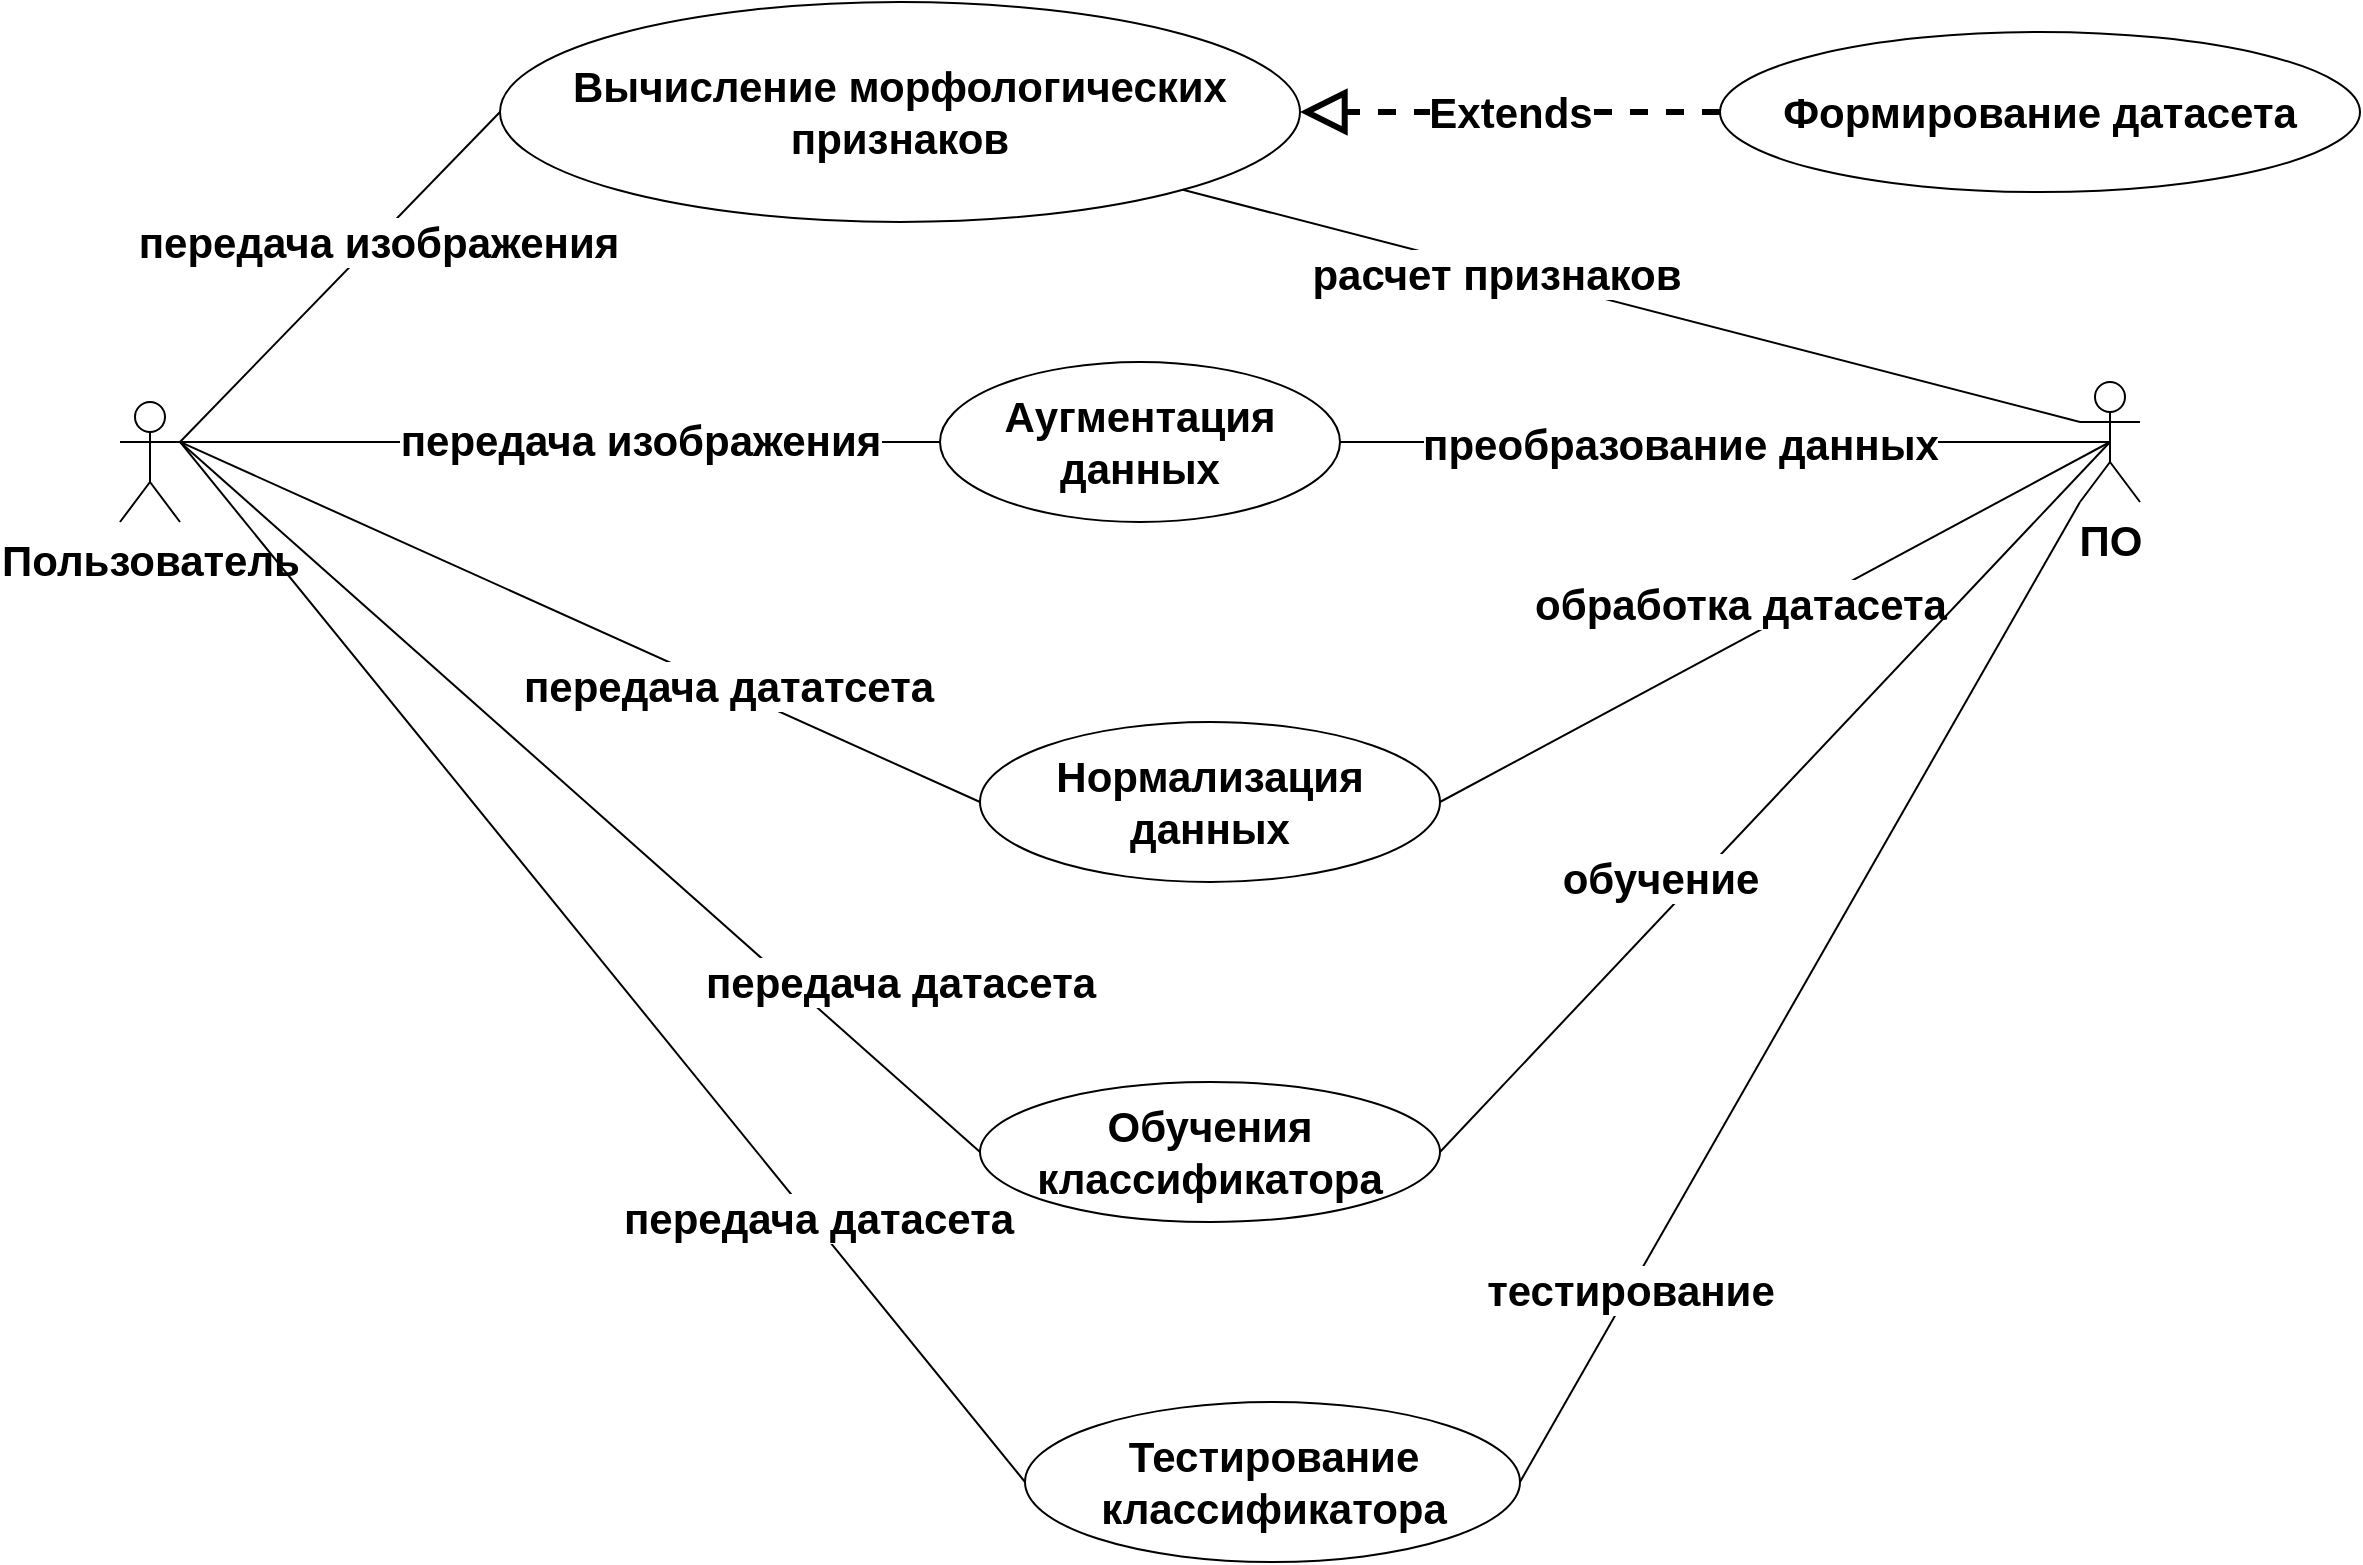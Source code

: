 <mxfile version="18.0.2" type="device"><diagram id="uOkRyfuSszfyBYAhQsgR" name="Page-1"><mxGraphModel dx="1564" dy="936" grid="1" gridSize="10" guides="1" tooltips="1" connect="1" arrows="1" fold="1" page="1" pageScale="1" pageWidth="850" pageHeight="1100" math="0" shadow="0"><root><mxCell id="0"/><mxCell id="1" parent="0"/><mxCell id="mTgD3u_jnnD87LRpMlfu-1" value="Пользователь" style="shape=umlActor;verticalLabelPosition=bottom;verticalAlign=top;html=1;outlineConnect=0;fontSize=21;fontStyle=1" parent="1" vertex="1"><mxGeometry x="80" y="300" width="30" height="60" as="geometry"/></mxCell><mxCell id="mTgD3u_jnnD87LRpMlfu-9" value="Вычисление морфологических признаков" style="ellipse;whiteSpace=wrap;html=1;fontSize=21;fontStyle=1" parent="1" vertex="1"><mxGeometry x="270" y="100" width="400" height="110" as="geometry"/></mxCell><mxCell id="mTgD3u_jnnD87LRpMlfu-10" value="Формирование датасета" style="ellipse;whiteSpace=wrap;html=1;fontSize=21;fontStyle=1" parent="1" vertex="1"><mxGeometry x="880" y="115" width="320" height="80" as="geometry"/></mxCell><mxCell id="mTgD3u_jnnD87LRpMlfu-11" value="Extends" style="endArrow=block;endSize=16;endFill=0;html=1;rounded=0;entryX=1;entryY=0.5;entryDx=0;entryDy=0;exitX=0;exitY=0.5;exitDx=0;exitDy=0;fontSize=21;fontStyle=1;dashed=1;strokeWidth=3;" parent="1" source="mTgD3u_jnnD87LRpMlfu-10" target="mTgD3u_jnnD87LRpMlfu-9" edge="1"><mxGeometry width="160" relative="1" as="geometry"><mxPoint x="430" y="260" as="sourcePoint"/><mxPoint x="590" y="260" as="targetPoint"/></mxGeometry></mxCell><mxCell id="mTgD3u_jnnD87LRpMlfu-13" value="" style="endArrow=none;html=1;rounded=0;exitX=1;exitY=0.333;exitDx=0;exitDy=0;exitPerimeter=0;entryX=0;entryY=0.5;entryDx=0;entryDy=0;fontSize=21;fontStyle=1" parent="1" source="mTgD3u_jnnD87LRpMlfu-1" target="mTgD3u_jnnD87LRpMlfu-9" edge="1"><mxGeometry width="50" height="50" relative="1" as="geometry"><mxPoint x="280" y="320" as="sourcePoint"/><mxPoint x="330" y="270" as="targetPoint"/></mxGeometry></mxCell><mxCell id="mTgD3u_jnnD87LRpMlfu-15" value="передача изображения" style="edgeLabel;html=1;align=center;verticalAlign=middle;resizable=0;points=[];fontSize=21;fontStyle=1" parent="mTgD3u_jnnD87LRpMlfu-13" vertex="1" connectable="0"><mxGeometry x="-0.261" y="-4" relative="1" as="geometry"><mxPoint x="37" y="-42" as="offset"/></mxGeometry></mxCell><mxCell id="mTgD3u_jnnD87LRpMlfu-17" value="Обучения классификатора" style="ellipse;whiteSpace=wrap;html=1;fontSize=21;fontStyle=1" parent="1" vertex="1"><mxGeometry x="510" y="640" width="230" height="70" as="geometry"/></mxCell><mxCell id="mTgD3u_jnnD87LRpMlfu-18" value="" style="endArrow=none;html=1;rounded=0;entryX=1;entryY=0.333;entryDx=0;entryDy=0;entryPerimeter=0;exitX=0;exitY=0.5;exitDx=0;exitDy=0;fontSize=21;fontStyle=1" parent="1" source="mTgD3u_jnnD87LRpMlfu-17" target="mTgD3u_jnnD87LRpMlfu-1" edge="1"><mxGeometry width="50" height="50" relative="1" as="geometry"><mxPoint x="160" y="500" as="sourcePoint"/><mxPoint x="210" y="450" as="targetPoint"/></mxGeometry></mxCell><mxCell id="mTgD3u_jnnD87LRpMlfu-20" value="передача датасета" style="edgeLabel;html=1;align=center;verticalAlign=middle;resizable=0;points=[];fontSize=21;fontStyle=1" parent="mTgD3u_jnnD87LRpMlfu-18" vertex="1" connectable="0"><mxGeometry x="-0.168" y="-2" relative="1" as="geometry"><mxPoint x="125" y="64" as="offset"/></mxGeometry></mxCell><mxCell id="IjejpXyWbcvIqcdEphRR-1" value="&lt;font style=&quot;font-size: 21px;&quot;&gt;Аугментация данных&lt;/font&gt;" style="ellipse;whiteSpace=wrap;html=1;fontSize=21;fontStyle=1" vertex="1" parent="1"><mxGeometry x="490" y="280" width="200" height="80" as="geometry"/></mxCell><mxCell id="IjejpXyWbcvIqcdEphRR-2" value="" style="endArrow=none;html=1;rounded=0;exitX=1;exitY=0.333;exitDx=0;exitDy=0;exitPerimeter=0;entryX=0;entryY=0.5;entryDx=0;entryDy=0;endFill=0;fontSize=21;fontStyle=1" edge="1" parent="1" source="mTgD3u_jnnD87LRpMlfu-1" target="IjejpXyWbcvIqcdEphRR-1"><mxGeometry width="50" height="50" relative="1" as="geometry"><mxPoint x="210" y="380" as="sourcePoint"/><mxPoint x="260" y="330" as="targetPoint"/></mxGeometry></mxCell><mxCell id="IjejpXyWbcvIqcdEphRR-3" value="передача изображения" style="edgeLabel;html=1;align=center;verticalAlign=middle;resizable=0;points=[];fontSize=21;fontStyle=1" vertex="1" connectable="0" parent="IjejpXyWbcvIqcdEphRR-2"><mxGeometry x="0.302" y="1" relative="1" as="geometry"><mxPoint x="-18" as="offset"/></mxGeometry></mxCell><mxCell id="IjejpXyWbcvIqcdEphRR-4" value="ПО" style="shape=umlActor;verticalLabelPosition=bottom;verticalAlign=top;html=1;outlineConnect=0;fontSize=21;fontStyle=1" vertex="1" parent="1"><mxGeometry x="1060" y="290" width="30" height="60" as="geometry"/></mxCell><mxCell id="IjejpXyWbcvIqcdEphRR-5" value="" style="endArrow=none;html=1;rounded=0;exitX=0.5;exitY=0.5;exitDx=0;exitDy=0;exitPerimeter=0;entryX=1;entryY=0.5;entryDx=0;entryDy=0;endFill=0;fontSize=21;fontStyle=1" edge="1" parent="1" source="IjejpXyWbcvIqcdEphRR-4" target="IjejpXyWbcvIqcdEphRR-1"><mxGeometry width="50" height="50" relative="1" as="geometry"><mxPoint x="120" y="330" as="sourcePoint"/><mxPoint x="500.0" y="330" as="targetPoint"/></mxGeometry></mxCell><mxCell id="IjejpXyWbcvIqcdEphRR-6" value="преобразование данных" style="edgeLabel;html=1;align=center;verticalAlign=middle;resizable=0;points=[];fontSize=21;fontStyle=1" vertex="1" connectable="0" parent="IjejpXyWbcvIqcdEphRR-5"><mxGeometry x="0.302" y="1" relative="1" as="geometry"><mxPoint x="35" as="offset"/></mxGeometry></mxCell><mxCell id="IjejpXyWbcvIqcdEphRR-8" value="" style="endArrow=none;html=1;rounded=0;exitX=0;exitY=0.333;exitDx=0;exitDy=0;exitPerimeter=0;entryX=1;entryY=1;entryDx=0;entryDy=0;endFill=0;fontSize=21;fontStyle=1" edge="1" parent="1" source="IjejpXyWbcvIqcdEphRR-4" target="mTgD3u_jnnD87LRpMlfu-9"><mxGeometry width="50" height="50" relative="1" as="geometry"><mxPoint x="130" y="340" as="sourcePoint"/><mxPoint x="510.0" y="340" as="targetPoint"/></mxGeometry></mxCell><mxCell id="IjejpXyWbcvIqcdEphRR-9" value="расчет признаков" style="edgeLabel;html=1;align=center;verticalAlign=middle;resizable=0;points=[];fontSize=21;fontStyle=1" vertex="1" connectable="0" parent="IjejpXyWbcvIqcdEphRR-8"><mxGeometry x="0.302" y="1" relative="1" as="geometry"><mxPoint as="offset"/></mxGeometry></mxCell><mxCell id="IjejpXyWbcvIqcdEphRR-10" value="" style="endArrow=none;html=1;rounded=0;fontSize=21;exitX=1;exitY=0.333;exitDx=0;exitDy=0;exitPerimeter=0;entryX=0;entryY=0.5;entryDx=0;entryDy=0;fontStyle=1" edge="1" parent="1" source="mTgD3u_jnnD87LRpMlfu-1" target="IjejpXyWbcvIqcdEphRR-11"><mxGeometry width="50" height="50" relative="1" as="geometry"><mxPoint x="510" y="440" as="sourcePoint"/><mxPoint x="500" y="470" as="targetPoint"/></mxGeometry></mxCell><mxCell id="IjejpXyWbcvIqcdEphRR-12" value="передача дататсета" style="edgeLabel;html=1;align=center;verticalAlign=middle;resizable=0;points=[];fontSize=21;fontStyle=1" vertex="1" connectable="0" parent="IjejpXyWbcvIqcdEphRR-10"><mxGeometry x="0.373" y="1" relative="1" as="geometry"><mxPoint x="-1" y="-1" as="offset"/></mxGeometry></mxCell><mxCell id="IjejpXyWbcvIqcdEphRR-11" value="Нормализация данных" style="ellipse;whiteSpace=wrap;html=1;fontSize=21;fontStyle=1" vertex="1" parent="1"><mxGeometry x="510" y="460" width="230" height="80" as="geometry"/></mxCell><mxCell id="IjejpXyWbcvIqcdEphRR-15" value="" style="endArrow=none;html=1;rounded=0;fontSize=21;entryX=0.5;entryY=0.5;entryDx=0;entryDy=0;entryPerimeter=0;exitX=1;exitY=0.5;exitDx=0;exitDy=0;fontStyle=1" edge="1" parent="1" source="IjejpXyWbcvIqcdEphRR-11" target="IjejpXyWbcvIqcdEphRR-4"><mxGeometry width="50" height="50" relative="1" as="geometry"><mxPoint x="950" y="420" as="sourcePoint"/><mxPoint x="1000" y="370" as="targetPoint"/></mxGeometry></mxCell><mxCell id="IjejpXyWbcvIqcdEphRR-16" value="обработка датасета" style="edgeLabel;html=1;align=center;verticalAlign=middle;resizable=0;points=[];fontSize=21;fontStyle=1" vertex="1" connectable="0" parent="IjejpXyWbcvIqcdEphRR-15"><mxGeometry x="0.309" y="3" relative="1" as="geometry"><mxPoint x="-68" y="21" as="offset"/></mxGeometry></mxCell><mxCell id="IjejpXyWbcvIqcdEphRR-17" value="" style="endArrow=none;html=1;rounded=0;fontSize=21;entryX=0.5;entryY=0.5;entryDx=0;entryDy=0;entryPerimeter=0;exitX=1;exitY=0.5;exitDx=0;exitDy=0;fontStyle=1" edge="1" parent="1" source="mTgD3u_jnnD87LRpMlfu-17" target="IjejpXyWbcvIqcdEphRR-4"><mxGeometry width="50" height="50" relative="1" as="geometry"><mxPoint x="900" y="570" as="sourcePoint"/><mxPoint x="950" y="520" as="targetPoint"/></mxGeometry></mxCell><mxCell id="IjejpXyWbcvIqcdEphRR-18" value="обучение" style="edgeLabel;html=1;align=center;verticalAlign=middle;resizable=0;points=[];fontSize=21;fontStyle=1" vertex="1" connectable="0" parent="IjejpXyWbcvIqcdEphRR-17"><mxGeometry x="-0.224" y="-1" relative="1" as="geometry"><mxPoint x="-21" as="offset"/></mxGeometry></mxCell><mxCell id="IjejpXyWbcvIqcdEphRR-19" value="" style="endArrow=none;html=1;rounded=0;fontSize=21;entryX=1;entryY=0.333;entryDx=0;entryDy=0;entryPerimeter=0;exitX=0;exitY=0.5;exitDx=0;exitDy=0;fontStyle=1" edge="1" parent="1" source="IjejpXyWbcvIqcdEphRR-20" target="mTgD3u_jnnD87LRpMlfu-1"><mxGeometry width="50" height="50" relative="1" as="geometry"><mxPoint x="500" y="850" as="sourcePoint"/><mxPoint x="120" y="320" as="targetPoint"/></mxGeometry></mxCell><mxCell id="IjejpXyWbcvIqcdEphRR-22" value="передача датасета" style="edgeLabel;html=1;align=center;verticalAlign=middle;resizable=0;points=[];fontSize=21;fontStyle=1" vertex="1" connectable="0" parent="IjejpXyWbcvIqcdEphRR-19"><mxGeometry x="-0.5" y="-3" relative="1" as="geometry"><mxPoint as="offset"/></mxGeometry></mxCell><mxCell id="IjejpXyWbcvIqcdEphRR-20" value="Тестирование классификатора" style="ellipse;whiteSpace=wrap;html=1;fontSize=21;fontStyle=1" vertex="1" parent="1"><mxGeometry x="532.5" y="800" width="247.5" height="80" as="geometry"/></mxCell><mxCell id="IjejpXyWbcvIqcdEphRR-21" value="" style="endArrow=none;html=1;rounded=0;fontSize=21;exitX=1;exitY=0.5;exitDx=0;exitDy=0;entryX=0;entryY=1;entryDx=0;entryDy=0;entryPerimeter=0;fontStyle=1" edge="1" parent="1" source="IjejpXyWbcvIqcdEphRR-20" target="IjejpXyWbcvIqcdEphRR-4"><mxGeometry width="50" height="50" relative="1" as="geometry"><mxPoint x="1090" y="650" as="sourcePoint"/><mxPoint x="1140" y="600" as="targetPoint"/></mxGeometry></mxCell><mxCell id="IjejpXyWbcvIqcdEphRR-23" value="тестирование" style="edgeLabel;html=1;align=center;verticalAlign=middle;resizable=0;points=[];fontSize=21;fontStyle=1" vertex="1" connectable="0" parent="IjejpXyWbcvIqcdEphRR-21"><mxGeometry x="-0.607" y="-1" relative="1" as="geometry"><mxPoint x="-1" as="offset"/></mxGeometry></mxCell></root></mxGraphModel></diagram></mxfile>